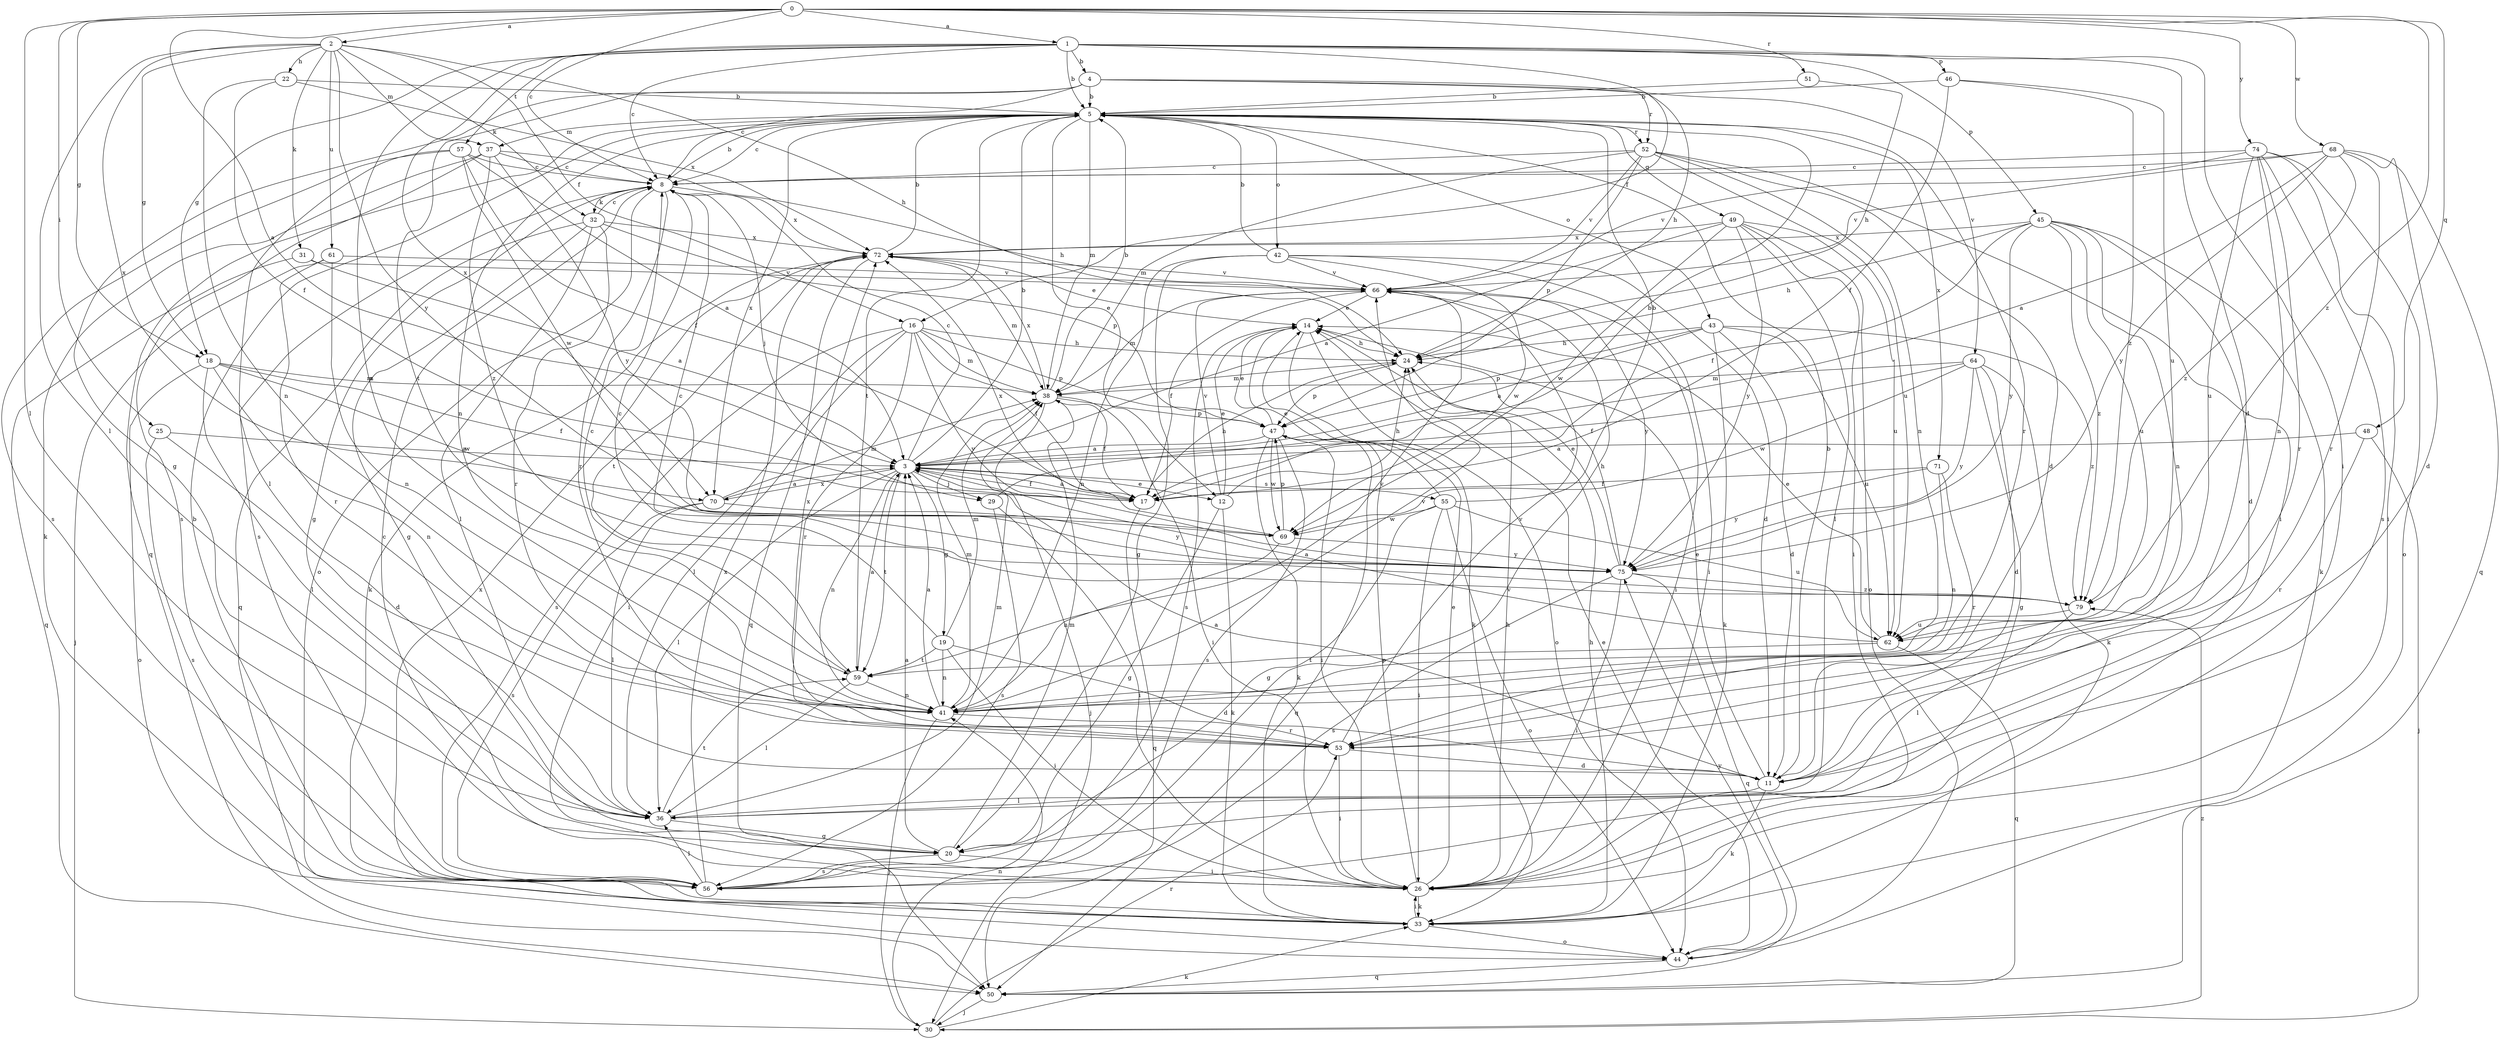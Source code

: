 strict digraph  {
0;
1;
2;
3;
4;
5;
8;
11;
12;
14;
16;
17;
18;
19;
20;
22;
24;
25;
26;
29;
30;
31;
32;
33;
36;
37;
38;
41;
42;
43;
44;
45;
46;
47;
48;
49;
50;
51;
52;
53;
55;
56;
57;
59;
61;
62;
64;
66;
68;
69;
70;
71;
72;
74;
75;
79;
0 -> 1  [label=a];
0 -> 2  [label=a];
0 -> 3  [label=a];
0 -> 8  [label=c];
0 -> 18  [label=g];
0 -> 25  [label=i];
0 -> 36  [label=l];
0 -> 48  [label=q];
0 -> 51  [label=r];
0 -> 68  [label=w];
0 -> 74  [label=y];
0 -> 79  [label=z];
1 -> 4  [label=b];
1 -> 5  [label=b];
1 -> 8  [label=c];
1 -> 11  [label=d];
1 -> 16  [label=f];
1 -> 18  [label=g];
1 -> 26  [label=i];
1 -> 41  [label=n];
1 -> 45  [label=p];
1 -> 46  [label=p];
1 -> 57  [label=t];
1 -> 70  [label=x];
2 -> 16  [label=f];
2 -> 18  [label=g];
2 -> 22  [label=h];
2 -> 24  [label=h];
2 -> 31  [label=k];
2 -> 32  [label=k];
2 -> 36  [label=l];
2 -> 37  [label=m];
2 -> 61  [label=u];
2 -> 70  [label=x];
2 -> 75  [label=y];
3 -> 5  [label=b];
3 -> 8  [label=c];
3 -> 12  [label=e];
3 -> 17  [label=f];
3 -> 19  [label=g];
3 -> 29  [label=j];
3 -> 36  [label=l];
3 -> 41  [label=n];
3 -> 55  [label=s];
3 -> 59  [label=t];
3 -> 70  [label=x];
4 -> 5  [label=b];
4 -> 8  [label=c];
4 -> 20  [label=g];
4 -> 24  [label=h];
4 -> 52  [label=r];
4 -> 59  [label=t];
4 -> 64  [label=v];
5 -> 8  [label=c];
5 -> 12  [label=e];
5 -> 37  [label=m];
5 -> 38  [label=m];
5 -> 41  [label=n];
5 -> 42  [label=o];
5 -> 43  [label=o];
5 -> 49  [label=q];
5 -> 50  [label=q];
5 -> 52  [label=r];
5 -> 53  [label=r];
5 -> 59  [label=t];
5 -> 70  [label=x];
5 -> 71  [label=x];
8 -> 5  [label=b];
8 -> 20  [label=g];
8 -> 29  [label=j];
8 -> 32  [label=k];
8 -> 44  [label=o];
8 -> 53  [label=r];
8 -> 56  [label=s];
8 -> 72  [label=x];
11 -> 3  [label=a];
11 -> 5  [label=b];
11 -> 14  [label=e];
11 -> 33  [label=k];
11 -> 36  [label=l];
12 -> 14  [label=e];
12 -> 20  [label=g];
12 -> 24  [label=h];
12 -> 33  [label=k];
12 -> 66  [label=v];
14 -> 24  [label=h];
14 -> 33  [label=k];
14 -> 44  [label=o];
14 -> 56  [label=s];
16 -> 17  [label=f];
16 -> 24  [label=h];
16 -> 26  [label=i];
16 -> 36  [label=l];
16 -> 38  [label=m];
16 -> 47  [label=p];
16 -> 53  [label=r];
16 -> 56  [label=s];
16 -> 75  [label=y];
17 -> 3  [label=a];
17 -> 24  [label=h];
17 -> 50  [label=q];
18 -> 17  [label=f];
18 -> 36  [label=l];
18 -> 38  [label=m];
18 -> 41  [label=n];
18 -> 44  [label=o];
18 -> 69  [label=w];
19 -> 8  [label=c];
19 -> 11  [label=d];
19 -> 26  [label=i];
19 -> 38  [label=m];
19 -> 41  [label=n];
19 -> 59  [label=t];
20 -> 3  [label=a];
20 -> 26  [label=i];
20 -> 38  [label=m];
20 -> 56  [label=s];
22 -> 5  [label=b];
22 -> 17  [label=f];
22 -> 41  [label=n];
22 -> 72  [label=x];
24 -> 38  [label=m];
24 -> 47  [label=p];
25 -> 3  [label=a];
25 -> 11  [label=d];
25 -> 56  [label=s];
26 -> 8  [label=c];
26 -> 14  [label=e];
26 -> 24  [label=h];
26 -> 33  [label=k];
26 -> 47  [label=p];
29 -> 5  [label=b];
29 -> 26  [label=i];
29 -> 56  [label=s];
30 -> 33  [label=k];
30 -> 41  [label=n];
30 -> 53  [label=r];
30 -> 79  [label=z];
31 -> 3  [label=a];
31 -> 50  [label=q];
31 -> 66  [label=v];
32 -> 8  [label=c];
32 -> 20  [label=g];
32 -> 36  [label=l];
32 -> 47  [label=p];
32 -> 50  [label=q];
32 -> 53  [label=r];
32 -> 72  [label=x];
33 -> 5  [label=b];
33 -> 24  [label=h];
33 -> 26  [label=i];
33 -> 44  [label=o];
33 -> 72  [label=x];
36 -> 20  [label=g];
36 -> 38  [label=m];
36 -> 59  [label=t];
37 -> 8  [label=c];
37 -> 24  [label=h];
37 -> 33  [label=k];
37 -> 56  [label=s];
37 -> 75  [label=y];
37 -> 79  [label=z];
38 -> 5  [label=b];
38 -> 17  [label=f];
38 -> 26  [label=i];
38 -> 30  [label=j];
38 -> 47  [label=p];
38 -> 72  [label=x];
41 -> 3  [label=a];
41 -> 30  [label=j];
41 -> 38  [label=m];
41 -> 53  [label=r];
41 -> 66  [label=v];
42 -> 5  [label=b];
42 -> 11  [label=d];
42 -> 20  [label=g];
42 -> 26  [label=i];
42 -> 41  [label=n];
42 -> 66  [label=v];
42 -> 69  [label=w];
43 -> 3  [label=a];
43 -> 11  [label=d];
43 -> 24  [label=h];
43 -> 33  [label=k];
43 -> 47  [label=p];
43 -> 62  [label=u];
43 -> 79  [label=z];
44 -> 14  [label=e];
44 -> 50  [label=q];
44 -> 75  [label=y];
45 -> 11  [label=d];
45 -> 17  [label=f];
45 -> 24  [label=h];
45 -> 33  [label=k];
45 -> 41  [label=n];
45 -> 62  [label=u];
45 -> 72  [label=x];
45 -> 75  [label=y];
45 -> 79  [label=z];
46 -> 5  [label=b];
46 -> 17  [label=f];
46 -> 62  [label=u];
46 -> 79  [label=z];
47 -> 3  [label=a];
47 -> 14  [label=e];
47 -> 26  [label=i];
47 -> 33  [label=k];
47 -> 50  [label=q];
47 -> 56  [label=s];
47 -> 69  [label=w];
48 -> 3  [label=a];
48 -> 30  [label=j];
48 -> 53  [label=r];
49 -> 3  [label=a];
49 -> 26  [label=i];
49 -> 36  [label=l];
49 -> 44  [label=o];
49 -> 62  [label=u];
49 -> 69  [label=w];
49 -> 72  [label=x];
49 -> 75  [label=y];
50 -> 30  [label=j];
51 -> 5  [label=b];
51 -> 24  [label=h];
52 -> 8  [label=c];
52 -> 11  [label=d];
52 -> 26  [label=i];
52 -> 38  [label=m];
52 -> 41  [label=n];
52 -> 47  [label=p];
52 -> 62  [label=u];
52 -> 66  [label=v];
53 -> 11  [label=d];
53 -> 26  [label=i];
53 -> 66  [label=v];
53 -> 72  [label=x];
55 -> 5  [label=b];
55 -> 14  [label=e];
55 -> 20  [label=g];
55 -> 26  [label=i];
55 -> 44  [label=o];
55 -> 62  [label=u];
55 -> 69  [label=w];
56 -> 36  [label=l];
56 -> 66  [label=v];
56 -> 72  [label=x];
57 -> 3  [label=a];
57 -> 8  [label=c];
57 -> 17  [label=f];
57 -> 36  [label=l];
57 -> 56  [label=s];
57 -> 69  [label=w];
59 -> 3  [label=a];
59 -> 8  [label=c];
59 -> 36  [label=l];
59 -> 41  [label=n];
59 -> 66  [label=v];
61 -> 30  [label=j];
61 -> 41  [label=n];
61 -> 53  [label=r];
61 -> 66  [label=v];
62 -> 3  [label=a];
62 -> 14  [label=e];
62 -> 50  [label=q];
62 -> 59  [label=t];
64 -> 11  [label=d];
64 -> 17  [label=f];
64 -> 20  [label=g];
64 -> 33  [label=k];
64 -> 38  [label=m];
64 -> 69  [label=w];
64 -> 75  [label=y];
66 -> 14  [label=e];
66 -> 17  [label=f];
66 -> 26  [label=i];
66 -> 38  [label=m];
66 -> 75  [label=y];
68 -> 3  [label=a];
68 -> 8  [label=c];
68 -> 11  [label=d];
68 -> 50  [label=q];
68 -> 53  [label=r];
68 -> 66  [label=v];
68 -> 75  [label=y];
68 -> 79  [label=z];
69 -> 41  [label=n];
69 -> 47  [label=p];
69 -> 72  [label=x];
69 -> 75  [label=y];
70 -> 3  [label=a];
70 -> 36  [label=l];
70 -> 38  [label=m];
70 -> 56  [label=s];
70 -> 75  [label=y];
71 -> 17  [label=f];
71 -> 41  [label=n];
71 -> 53  [label=r];
71 -> 75  [label=y];
72 -> 5  [label=b];
72 -> 14  [label=e];
72 -> 33  [label=k];
72 -> 38  [label=m];
72 -> 50  [label=q];
72 -> 59  [label=t];
72 -> 66  [label=v];
74 -> 8  [label=c];
74 -> 26  [label=i];
74 -> 41  [label=n];
74 -> 44  [label=o];
74 -> 53  [label=r];
74 -> 56  [label=s];
74 -> 62  [label=u];
74 -> 66  [label=v];
75 -> 14  [label=e];
75 -> 24  [label=h];
75 -> 26  [label=i];
75 -> 50  [label=q];
75 -> 56  [label=s];
75 -> 79  [label=z];
79 -> 8  [label=c];
79 -> 36  [label=l];
79 -> 62  [label=u];
}

